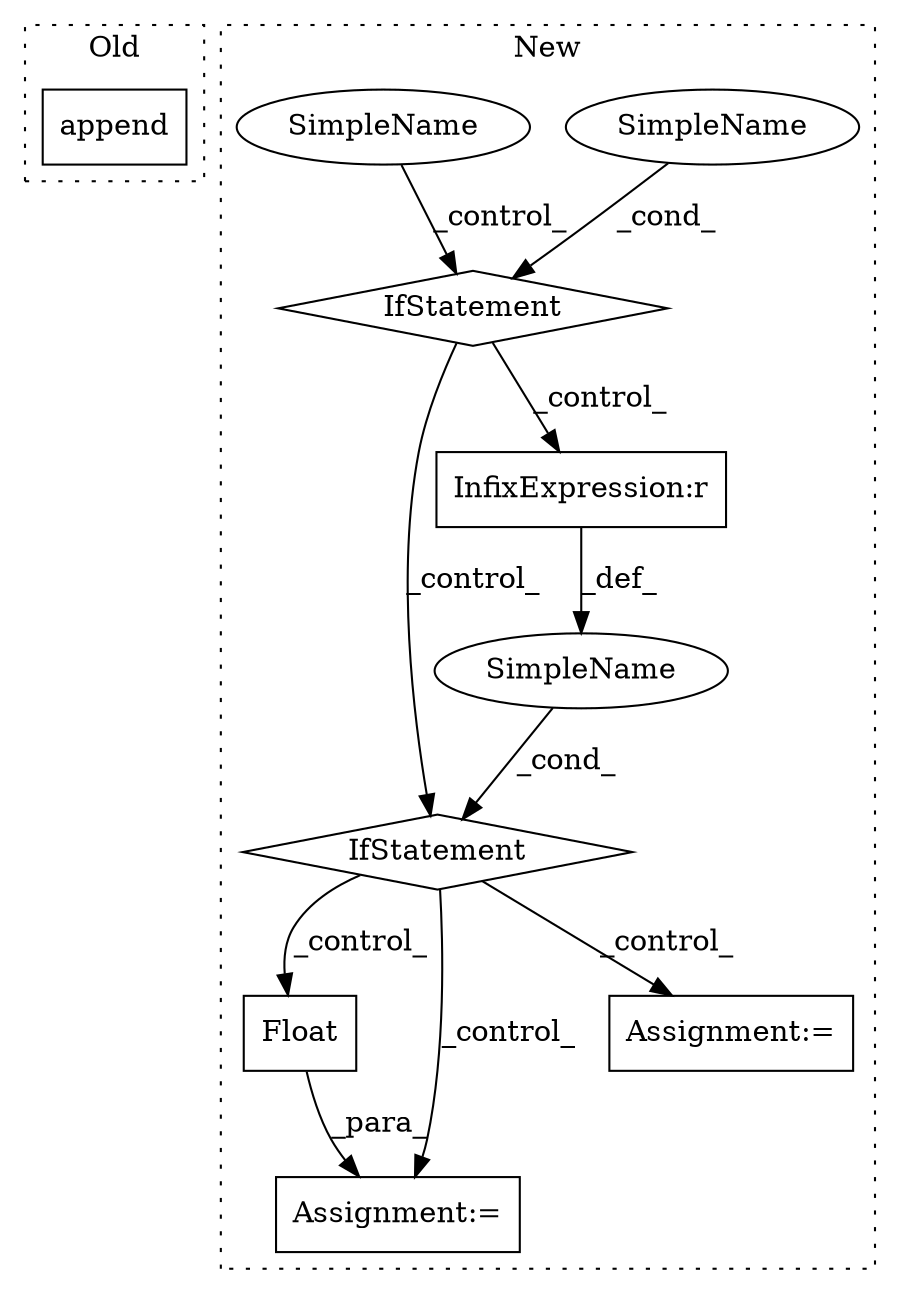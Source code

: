 digraph G {
subgraph cluster0 {
1 [label="append" a="32" s="12723,12781" l="14,2" shape="box"];
label = "Old";
style="dotted";
}
subgraph cluster1 {
2 [label="Float" a="32" s="13213,13226" l="6,1" shape="box"];
3 [label="Assignment:=" a="7" s="13195" l="1" shape="box"];
4 [label="SimpleName" a="42" s="" l="" shape="ellipse"];
5 [label="IfStatement" a="25" s="12865,12880" l="4,2" shape="diamond"];
6 [label="SimpleName" a="42" s="" l="" shape="ellipse"];
7 [label="IfStatement" a="25" s="12995,13010" l="4,2" shape="diamond"];
8 [label="SimpleName" a="42" s="" l="" shape="ellipse"];
9 [label="InfixExpression:r" a="27" s="13003" l="4" shape="box"];
10 [label="Assignment:=" a="7" s="13066" l="1" shape="box"];
label = "New";
style="dotted";
}
2 -> 3 [label="_para_"];
4 -> 7 [label="_cond_"];
5 -> 9 [label="_control_"];
5 -> 7 [label="_control_"];
6 -> 5 [label="_cond_"];
7 -> 2 [label="_control_"];
7 -> 3 [label="_control_"];
7 -> 10 [label="_control_"];
8 -> 5 [label="_control_"];
9 -> 4 [label="_def_"];
}